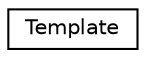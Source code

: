 digraph "Graphical Class Hierarchy"
{
  edge [fontname="Helvetica",fontsize="10",labelfontname="Helvetica",labelfontsize="10"];
  node [fontname="Helvetica",fontsize="10",shape=record];
  rankdir="LR";
  Node1 [label="Template",height=0.2,width=0.4,color="black", fillcolor="white", style="filled",URL="$class_template.html"];
}

